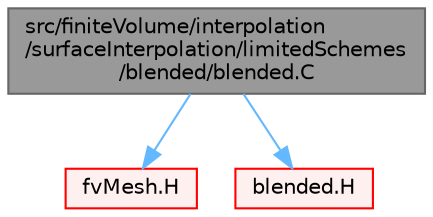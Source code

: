 digraph "src/finiteVolume/interpolation/surfaceInterpolation/limitedSchemes/blended/blended.C"
{
 // LATEX_PDF_SIZE
  bgcolor="transparent";
  edge [fontname=Helvetica,fontsize=10,labelfontname=Helvetica,labelfontsize=10];
  node [fontname=Helvetica,fontsize=10,shape=box,height=0.2,width=0.4];
  Node1 [id="Node000001",label="src/finiteVolume/interpolation\l/surfaceInterpolation/limitedSchemes\l/blended/blended.C",height=0.2,width=0.4,color="gray40", fillcolor="grey60", style="filled", fontcolor="black",tooltip="linear/upwind blended differencing scheme."];
  Node1 -> Node2 [id="edge1_Node000001_Node000002",color="steelblue1",style="solid",tooltip=" "];
  Node2 [id="Node000002",label="fvMesh.H",height=0.2,width=0.4,color="red", fillcolor="#FFF0F0", style="filled",URL="$fvMesh_8H.html",tooltip=" "];
  Node1 -> Node341 [id="edge2_Node000001_Node000341",color="steelblue1",style="solid",tooltip=" "];
  Node341 [id="Node000341",label="blended.H",height=0.2,width=0.4,color="red", fillcolor="#FFF0F0", style="filled",URL="$finiteVolume_2interpolation_2surfaceInterpolation_2limitedSchemes_2blended_2blended_8H.html",tooltip=" "];
}
